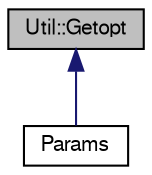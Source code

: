 digraph "Util::Getopt"
{
  edge [fontname="FreeSans",fontsize="10",labelfontname="FreeSans",labelfontsize="10"];
  node [fontname="FreeSans",fontsize="10",shape=record];
  Node1 [label="Util::Getopt",height=0.2,width=0.4,color="black", fillcolor="grey75", style="filled" fontcolor="black"];
  Node1 -> Node2 [dir="back",color="midnightblue",fontsize="10",style="solid",fontname="FreeSans"];
  Node2 [label="Params",height=0.2,width=0.4,color="black", fillcolor="white", style="filled",URL="$classParams.html",tooltip="Implements the command line handling for the program. "];
}
